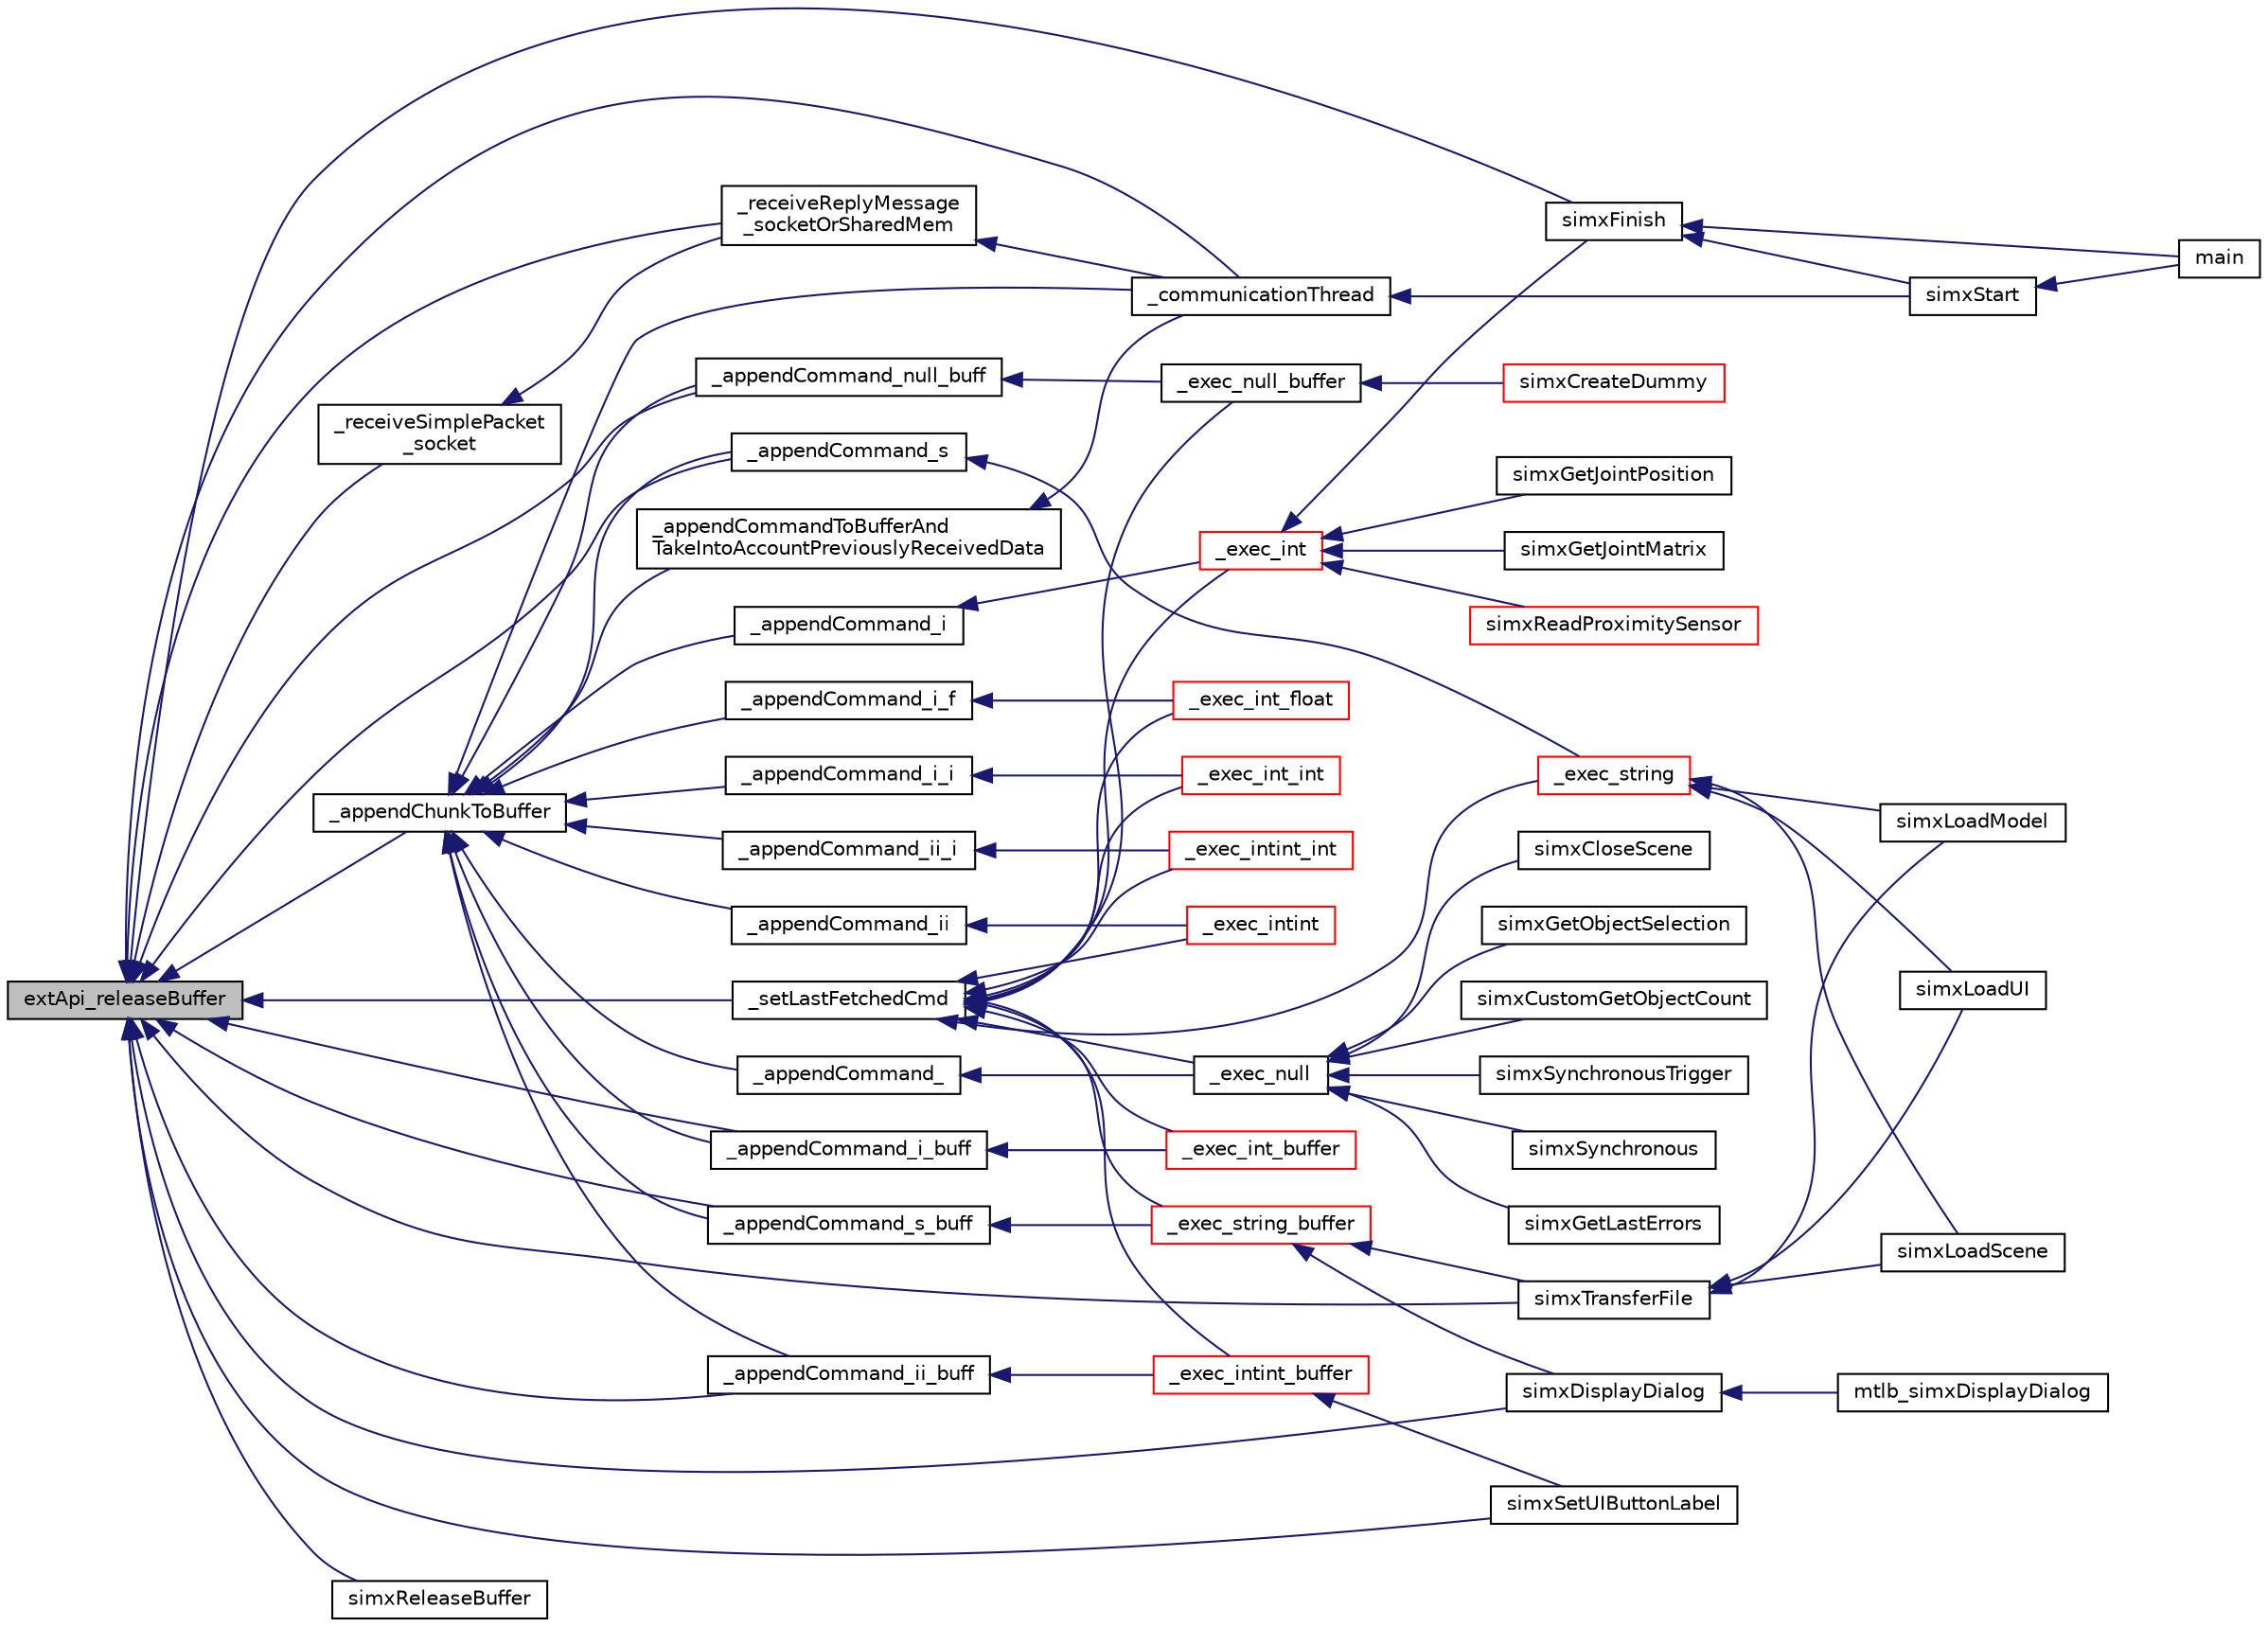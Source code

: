 digraph "extApi_releaseBuffer"
{
  edge [fontname="Helvetica",fontsize="10",labelfontname="Helvetica",labelfontsize="10"];
  node [fontname="Helvetica",fontsize="10",shape=record];
  rankdir="LR";
  Node1 [label="extApi_releaseBuffer",height=0.2,width=0.4,color="black", fillcolor="grey75", style="filled" fontcolor="black"];
  Node1 -> Node2 [dir="back",color="midnightblue",fontsize="10",style="solid"];
  Node2 [label="simxFinish",height=0.2,width=0.4,color="black", fillcolor="white", style="filled",URL="$ext_api_8h.html#a1ef5e6857ae562f0e910d471ea683202"];
  Node2 -> Node3 [dir="back",color="midnightblue",fontsize="10",style="solid"];
  Node3 [label="main",height=0.2,width=0.4,color="black", fillcolor="white", style="filled",URL="$brazo_8cpp.html#a0ddf1224851353fc92bfbff6f499fa97"];
  Node2 -> Node4 [dir="back",color="midnightblue",fontsize="10",style="solid"];
  Node4 [label="simxStart",height=0.2,width=0.4,color="black", fillcolor="white", style="filled",URL="$ext_api_8h.html#af8e78f3b4698eb09fe31f59c46a4848f"];
  Node4 -> Node3 [dir="back",color="midnightblue",fontsize="10",style="solid"];
  Node1 -> Node5 [dir="back",color="midnightblue",fontsize="10",style="solid"];
  Node5 [label="_setLastFetchedCmd",height=0.2,width=0.4,color="black", fillcolor="white", style="filled",URL="$ext_api_8c.html#ad4cc41d2856011509d396a51f1d43666"];
  Node5 -> Node6 [dir="back",color="midnightblue",fontsize="10",style="solid"];
  Node6 [label="_exec_null",height=0.2,width=0.4,color="black", fillcolor="white", style="filled",URL="$ext_api_8c.html#aa4d6e3e9f9ac23ef988b261edd0f1e7f"];
  Node6 -> Node7 [dir="back",color="midnightblue",fontsize="10",style="solid"];
  Node7 [label="simxSynchronousTrigger",height=0.2,width=0.4,color="black", fillcolor="white", style="filled",URL="$ext_api_8h.html#af09861c15a7b5017d37807def9529f12"];
  Node6 -> Node8 [dir="back",color="midnightblue",fontsize="10",style="solid"];
  Node8 [label="simxSynchronous",height=0.2,width=0.4,color="black", fillcolor="white", style="filled",URL="$ext_api_8h.html#a0a80c37ef777948657a62b728d9431df"];
  Node6 -> Node9 [dir="back",color="midnightblue",fontsize="10",style="solid"];
  Node9 [label="simxGetLastErrors",height=0.2,width=0.4,color="black", fillcolor="white", style="filled",URL="$ext_api_8h.html#a265b9b6d5f02dc1ef8d3f456de6ba14f"];
  Node6 -> Node10 [dir="back",color="midnightblue",fontsize="10",style="solid"];
  Node10 [label="simxCloseScene",height=0.2,width=0.4,color="black", fillcolor="white", style="filled",URL="$ext_api_8h.html#a5be48e4f55358dc8d590b4a5dbc5d40a"];
  Node6 -> Node11 [dir="back",color="midnightblue",fontsize="10",style="solid"];
  Node11 [label="simxGetObjectSelection",height=0.2,width=0.4,color="black", fillcolor="white", style="filled",URL="$ext_api_8h.html#a54a1782a88e76582bea326066d52ee36"];
  Node6 -> Node12 [dir="back",color="midnightblue",fontsize="10",style="solid"];
  Node12 [label="simxCustomGetObjectCount",height=0.2,width=0.4,color="black", fillcolor="white", style="filled",URL="$ext_api_custom_8h.html#a6b8e3e5248f60b265adfbaf84df5e314"];
  Node5 -> Node13 [dir="back",color="midnightblue",fontsize="10",style="solid"];
  Node13 [label="_exec_null_buffer",height=0.2,width=0.4,color="black", fillcolor="white", style="filled",URL="$ext_api_8c.html#a6e5bbe1e829dc2e96f74de0273e580fd"];
  Node13 -> Node14 [dir="back",color="midnightblue",fontsize="10",style="solid"];
  Node14 [label="simxCreateDummy",height=0.2,width=0.4,color="red", fillcolor="white", style="filled",URL="$ext_api_8h.html#a82649f82fdb3aeab83e5de1be27975a2"];
  Node5 -> Node15 [dir="back",color="midnightblue",fontsize="10",style="solid"];
  Node15 [label="_exec_int",height=0.2,width=0.4,color="red", fillcolor="white", style="filled",URL="$ext_api_8c.html#a3f9fac4b9f89024076034ffa70db1116"];
  Node15 -> Node2 [dir="back",color="midnightblue",fontsize="10",style="solid"];
  Node15 -> Node16 [dir="back",color="midnightblue",fontsize="10",style="solid"];
  Node16 [label="simxGetJointPosition",height=0.2,width=0.4,color="black", fillcolor="white", style="filled",URL="$ext_api_8h.html#a3f77419c65e658adf82752d4f51532df"];
  Node15 -> Node17 [dir="back",color="midnightblue",fontsize="10",style="solid"];
  Node17 [label="simxGetJointMatrix",height=0.2,width=0.4,color="black", fillcolor="white", style="filled",URL="$ext_api_8h.html#a551f5c252fd6bece0b31a961346c5e86"];
  Node15 -> Node18 [dir="back",color="midnightblue",fontsize="10",style="solid"];
  Node18 [label="simxReadProximitySensor",height=0.2,width=0.4,color="red", fillcolor="white", style="filled",URL="$ext_api_8h.html#a9b28fe7f6137f494fe70c99b9a921293"];
  Node5 -> Node19 [dir="back",color="midnightblue",fontsize="10",style="solid"];
  Node19 [label="_exec_intint",height=0.2,width=0.4,color="red", fillcolor="white", style="filled",URL="$ext_api_8c.html#a08086a57ef343cf270d0ce254755f9b1"];
  Node5 -> Node20 [dir="back",color="midnightblue",fontsize="10",style="solid"];
  Node20 [label="_exec_string",height=0.2,width=0.4,color="red", fillcolor="white", style="filled",URL="$ext_api_8c.html#a8ed61bf56ec0a97663d58839033c3b8d"];
  Node20 -> Node21 [dir="back",color="midnightblue",fontsize="10",style="solid"];
  Node21 [label="simxLoadModel",height=0.2,width=0.4,color="black", fillcolor="white", style="filled",URL="$ext_api_8h.html#aba004fe8c4230080573cf6a84609cc4c"];
  Node20 -> Node22 [dir="back",color="midnightblue",fontsize="10",style="solid"];
  Node22 [label="simxLoadUI",height=0.2,width=0.4,color="black", fillcolor="white", style="filled",URL="$ext_api_8h.html#a0c14eaf2751f64cb99cc09ca40f690d1"];
  Node20 -> Node23 [dir="back",color="midnightblue",fontsize="10",style="solid"];
  Node23 [label="simxLoadScene",height=0.2,width=0.4,color="black", fillcolor="white", style="filled",URL="$ext_api_8h.html#a334778d7372013cf32278c35cfb1e401"];
  Node5 -> Node24 [dir="back",color="midnightblue",fontsize="10",style="solid"];
  Node24 [label="_exec_int_int",height=0.2,width=0.4,color="red", fillcolor="white", style="filled",URL="$ext_api_8c.html#ac38cf11e1170dd061d6755bd73012edf"];
  Node5 -> Node25 [dir="back",color="midnightblue",fontsize="10",style="solid"];
  Node25 [label="_exec_intint_int",height=0.2,width=0.4,color="red", fillcolor="white", style="filled",URL="$ext_api_8c.html#a6c24b4d2c4ef060907e00d52fb7eba93"];
  Node5 -> Node26 [dir="back",color="midnightblue",fontsize="10",style="solid"];
  Node26 [label="_exec_intint_buffer",height=0.2,width=0.4,color="red", fillcolor="white", style="filled",URL="$ext_api_8c.html#a913a1086f779eb53fe8c012cc6aad3df"];
  Node26 -> Node27 [dir="back",color="midnightblue",fontsize="10",style="solid"];
  Node27 [label="simxSetUIButtonLabel",height=0.2,width=0.4,color="black", fillcolor="white", style="filled",URL="$ext_api_8h.html#ac26680d5d7a479f79490547e422360ef"];
  Node5 -> Node28 [dir="back",color="midnightblue",fontsize="10",style="solid"];
  Node28 [label="_exec_int_float",height=0.2,width=0.4,color="red", fillcolor="white", style="filled",URL="$ext_api_8c.html#a4d1f15efbb05ebc04a8431b0f47dfe97"];
  Node5 -> Node29 [dir="back",color="midnightblue",fontsize="10",style="solid"];
  Node29 [label="_exec_int_buffer",height=0.2,width=0.4,color="red", fillcolor="white", style="filled",URL="$ext_api_8c.html#aa45d3ce06ddc5671219e14edde3e8c1a"];
  Node5 -> Node30 [dir="back",color="midnightblue",fontsize="10",style="solid"];
  Node30 [label="_exec_string_buffer",height=0.2,width=0.4,color="red", fillcolor="white", style="filled",URL="$ext_api_8c.html#adb74c31832d3e7bb70c0df25a2f724f5"];
  Node30 -> Node31 [dir="back",color="midnightblue",fontsize="10",style="solid"];
  Node31 [label="simxTransferFile",height=0.2,width=0.4,color="black", fillcolor="white", style="filled",URL="$ext_api_8h.html#ab3b832d46c5823b6928d5d007778c1ab"];
  Node31 -> Node21 [dir="back",color="midnightblue",fontsize="10",style="solid"];
  Node31 -> Node22 [dir="back",color="midnightblue",fontsize="10",style="solid"];
  Node31 -> Node23 [dir="back",color="midnightblue",fontsize="10",style="solid"];
  Node30 -> Node32 [dir="back",color="midnightblue",fontsize="10",style="solid"];
  Node32 [label="simxDisplayDialog",height=0.2,width=0.4,color="black", fillcolor="white", style="filled",URL="$ext_api_8h.html#aaeebfc862cb0bde3bdd5c3407b60f460"];
  Node32 -> Node33 [dir="back",color="midnightblue",fontsize="10",style="solid"];
  Node33 [label="mtlb_simxDisplayDialog",height=0.2,width=0.4,color="black", fillcolor="white", style="filled",URL="$ext_api_8h.html#a32ebd4a4c8547cac5c6d9ea77f3fc5e8"];
  Node1 -> Node34 [dir="back",color="midnightblue",fontsize="10",style="solid"];
  Node34 [label="_appendCommand_null_buff",height=0.2,width=0.4,color="black", fillcolor="white", style="filled",URL="$ext_api_8c.html#adf97e07e7d90be2a7552b9631f4c8651"];
  Node34 -> Node13 [dir="back",color="midnightblue",fontsize="10",style="solid"];
  Node1 -> Node35 [dir="back",color="midnightblue",fontsize="10",style="solid"];
  Node35 [label="_appendCommand_s",height=0.2,width=0.4,color="black", fillcolor="white", style="filled",URL="$ext_api_8c.html#a716a184796e0225537f604be8383692f"];
  Node35 -> Node20 [dir="back",color="midnightblue",fontsize="10",style="solid"];
  Node1 -> Node36 [dir="back",color="midnightblue",fontsize="10",style="solid"];
  Node36 [label="_appendCommand_i_buff",height=0.2,width=0.4,color="black", fillcolor="white", style="filled",URL="$ext_api_8c.html#abf00e1f860c6ba2ac144b16fcd8d04d8"];
  Node36 -> Node29 [dir="back",color="midnightblue",fontsize="10",style="solid"];
  Node1 -> Node37 [dir="back",color="midnightblue",fontsize="10",style="solid"];
  Node37 [label="_appendCommand_ii_buff",height=0.2,width=0.4,color="black", fillcolor="white", style="filled",URL="$ext_api_8c.html#adeda599e21f8beb63afcac7f507f77ee"];
  Node37 -> Node26 [dir="back",color="midnightblue",fontsize="10",style="solid"];
  Node1 -> Node38 [dir="back",color="midnightblue",fontsize="10",style="solid"];
  Node38 [label="_appendCommand_s_buff",height=0.2,width=0.4,color="black", fillcolor="white", style="filled",URL="$ext_api_8c.html#af20b711251b808d1351463eb21687977"];
  Node38 -> Node30 [dir="back",color="midnightblue",fontsize="10",style="solid"];
  Node1 -> Node39 [dir="back",color="midnightblue",fontsize="10",style="solid"];
  Node39 [label="_appendChunkToBuffer",height=0.2,width=0.4,color="black", fillcolor="white", style="filled",URL="$ext_api_8c.html#a25b0daa282c12a21bb950a00c6fb8f98"];
  Node39 -> Node40 [dir="back",color="midnightblue",fontsize="10",style="solid"];
  Node40 [label="_appendCommand_",height=0.2,width=0.4,color="black", fillcolor="white", style="filled",URL="$ext_api_8c.html#ac126203fe05107ed332aa8fe6a48f999"];
  Node40 -> Node6 [dir="back",color="midnightblue",fontsize="10",style="solid"];
  Node39 -> Node34 [dir="back",color="midnightblue",fontsize="10",style="solid"];
  Node39 -> Node41 [dir="back",color="midnightblue",fontsize="10",style="solid"];
  Node41 [label="_appendCommand_i",height=0.2,width=0.4,color="black", fillcolor="white", style="filled",URL="$ext_api_8c.html#af3068e561cfcc74e8ff2131fac89ba59"];
  Node41 -> Node15 [dir="back",color="midnightblue",fontsize="10",style="solid"];
  Node39 -> Node42 [dir="back",color="midnightblue",fontsize="10",style="solid"];
  Node42 [label="_appendCommand_ii",height=0.2,width=0.4,color="black", fillcolor="white", style="filled",URL="$ext_api_8c.html#a1dd0efd5b1fb9f0303147a2dcb9f7917"];
  Node42 -> Node19 [dir="back",color="midnightblue",fontsize="10",style="solid"];
  Node39 -> Node35 [dir="back",color="midnightblue",fontsize="10",style="solid"];
  Node39 -> Node43 [dir="back",color="midnightblue",fontsize="10",style="solid"];
  Node43 [label="_appendCommand_i_i",height=0.2,width=0.4,color="black", fillcolor="white", style="filled",URL="$ext_api_8c.html#a029b8553dbefeed390eff834c2bfc1fd"];
  Node43 -> Node24 [dir="back",color="midnightblue",fontsize="10",style="solid"];
  Node39 -> Node44 [dir="back",color="midnightblue",fontsize="10",style="solid"];
  Node44 [label="_appendCommand_ii_i",height=0.2,width=0.4,color="black", fillcolor="white", style="filled",URL="$ext_api_8c.html#a8511e2c2105441d9c1ea123b03506fe5"];
  Node44 -> Node25 [dir="back",color="midnightblue",fontsize="10",style="solid"];
  Node39 -> Node45 [dir="back",color="midnightblue",fontsize="10",style="solid"];
  Node45 [label="_appendCommand_i_f",height=0.2,width=0.4,color="black", fillcolor="white", style="filled",URL="$ext_api_8c.html#a468c15266073acf4a22f11d054e9113f"];
  Node45 -> Node28 [dir="back",color="midnightblue",fontsize="10",style="solid"];
  Node39 -> Node36 [dir="back",color="midnightblue",fontsize="10",style="solid"];
  Node39 -> Node37 [dir="back",color="midnightblue",fontsize="10",style="solid"];
  Node39 -> Node38 [dir="back",color="midnightblue",fontsize="10",style="solid"];
  Node39 -> Node46 [dir="back",color="midnightblue",fontsize="10",style="solid"];
  Node46 [label="_appendCommandToBufferAnd\lTakeIntoAccountPreviouslyReceivedData",height=0.2,width=0.4,color="black", fillcolor="white", style="filled",URL="$ext_api_8c.html#a4c2018474a7e3721bd7b508e4c24eaf6"];
  Node46 -> Node47 [dir="back",color="midnightblue",fontsize="10",style="solid"];
  Node47 [label="_communicationThread",height=0.2,width=0.4,color="black", fillcolor="white", style="filled",URL="$ext_api_8c.html#a59c9b2c70208a3484ea718c8a57773af"];
  Node47 -> Node4 [dir="back",color="midnightblue",fontsize="10",style="solid"];
  Node39 -> Node47 [dir="back",color="midnightblue",fontsize="10",style="solid"];
  Node1 -> Node48 [dir="back",color="midnightblue",fontsize="10",style="solid"];
  Node48 [label="_receiveReplyMessage\l_socketOrSharedMem",height=0.2,width=0.4,color="black", fillcolor="white", style="filled",URL="$ext_api_8c.html#a84b291b12797333ed50550ed20c699f8"];
  Node48 -> Node47 [dir="back",color="midnightblue",fontsize="10",style="solid"];
  Node1 -> Node49 [dir="back",color="midnightblue",fontsize="10",style="solid"];
  Node49 [label="_receiveSimplePacket\l_socket",height=0.2,width=0.4,color="black", fillcolor="white", style="filled",URL="$ext_api_8c.html#aa800d1c3a34d0d94705026fb66744179"];
  Node49 -> Node48 [dir="back",color="midnightblue",fontsize="10",style="solid"];
  Node1 -> Node47 [dir="back",color="midnightblue",fontsize="10",style="solid"];
  Node1 -> Node50 [dir="back",color="midnightblue",fontsize="10",style="solid"];
  Node50 [label="simxReleaseBuffer",height=0.2,width=0.4,color="black", fillcolor="white", style="filled",URL="$ext_api_8h.html#a58878800f03e84ca8b5e2d4048c57d6c"];
  Node1 -> Node31 [dir="back",color="midnightblue",fontsize="10",style="solid"];
  Node1 -> Node27 [dir="back",color="midnightblue",fontsize="10",style="solid"];
  Node1 -> Node32 [dir="back",color="midnightblue",fontsize="10",style="solid"];
}
